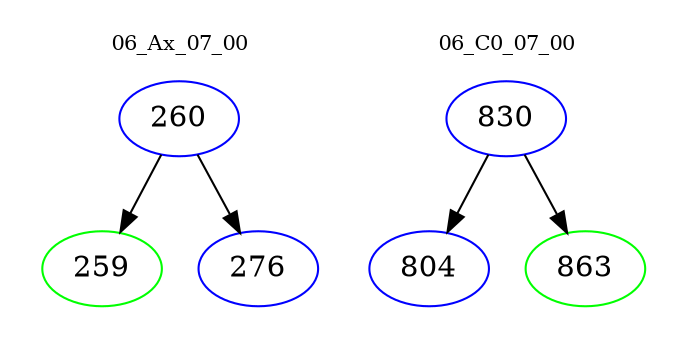 digraph{
subgraph cluster_0 {
color = white
label = "06_Ax_07_00";
fontsize=10;
T0_260 [label="260", color="blue"]
T0_260 -> T0_259 [color="black"]
T0_259 [label="259", color="green"]
T0_260 -> T0_276 [color="black"]
T0_276 [label="276", color="blue"]
}
subgraph cluster_1 {
color = white
label = "06_C0_07_00";
fontsize=10;
T1_830 [label="830", color="blue"]
T1_830 -> T1_804 [color="black"]
T1_804 [label="804", color="blue"]
T1_830 -> T1_863 [color="black"]
T1_863 [label="863", color="green"]
}
}
